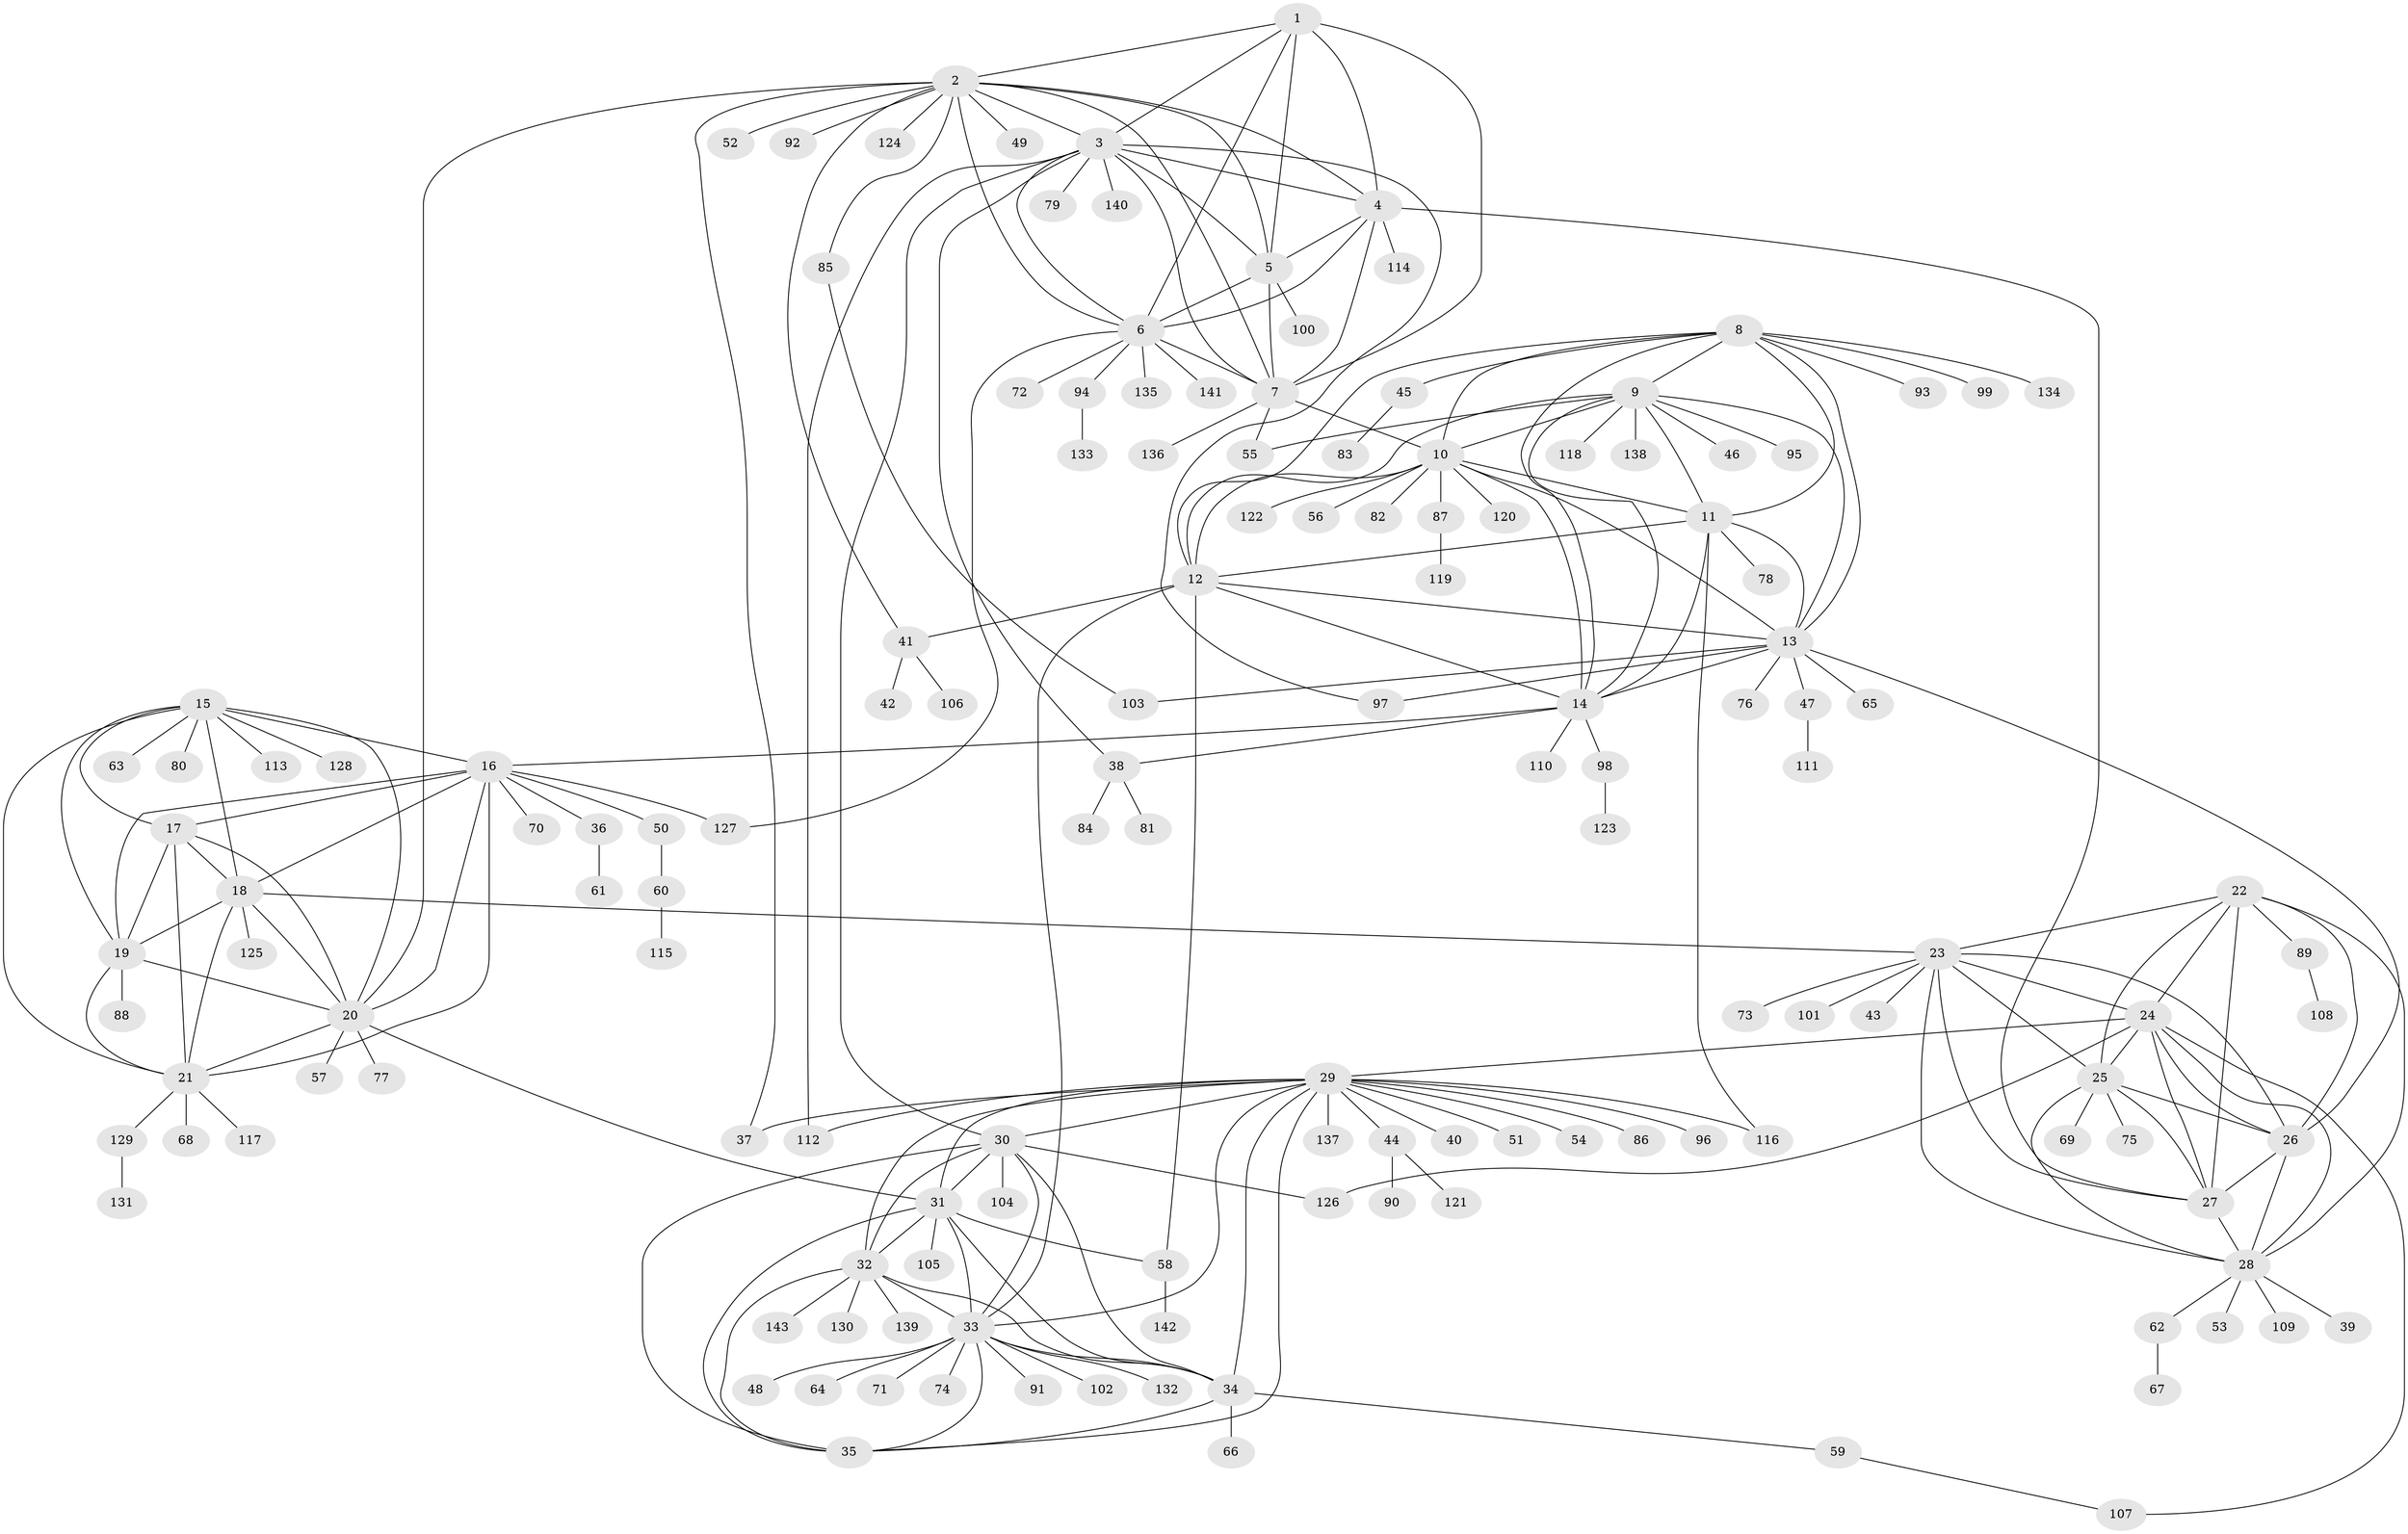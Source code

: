 // Generated by graph-tools (version 1.1) at 2025/50/03/09/25 03:50:35]
// undirected, 143 vertices, 235 edges
graph export_dot {
graph [start="1"]
  node [color=gray90,style=filled];
  1;
  2;
  3;
  4;
  5;
  6;
  7;
  8;
  9;
  10;
  11;
  12;
  13;
  14;
  15;
  16;
  17;
  18;
  19;
  20;
  21;
  22;
  23;
  24;
  25;
  26;
  27;
  28;
  29;
  30;
  31;
  32;
  33;
  34;
  35;
  36;
  37;
  38;
  39;
  40;
  41;
  42;
  43;
  44;
  45;
  46;
  47;
  48;
  49;
  50;
  51;
  52;
  53;
  54;
  55;
  56;
  57;
  58;
  59;
  60;
  61;
  62;
  63;
  64;
  65;
  66;
  67;
  68;
  69;
  70;
  71;
  72;
  73;
  74;
  75;
  76;
  77;
  78;
  79;
  80;
  81;
  82;
  83;
  84;
  85;
  86;
  87;
  88;
  89;
  90;
  91;
  92;
  93;
  94;
  95;
  96;
  97;
  98;
  99;
  100;
  101;
  102;
  103;
  104;
  105;
  106;
  107;
  108;
  109;
  110;
  111;
  112;
  113;
  114;
  115;
  116;
  117;
  118;
  119;
  120;
  121;
  122;
  123;
  124;
  125;
  126;
  127;
  128;
  129;
  130;
  131;
  132;
  133;
  134;
  135;
  136;
  137;
  138;
  139;
  140;
  141;
  142;
  143;
  1 -- 2;
  1 -- 3;
  1 -- 4;
  1 -- 5;
  1 -- 6;
  1 -- 7;
  2 -- 3;
  2 -- 4;
  2 -- 5;
  2 -- 6;
  2 -- 7;
  2 -- 20;
  2 -- 37;
  2 -- 41;
  2 -- 49;
  2 -- 52;
  2 -- 85;
  2 -- 92;
  2 -- 124;
  3 -- 4;
  3 -- 5;
  3 -- 6;
  3 -- 7;
  3 -- 30;
  3 -- 38;
  3 -- 79;
  3 -- 97;
  3 -- 112;
  3 -- 140;
  4 -- 5;
  4 -- 6;
  4 -- 7;
  4 -- 27;
  4 -- 114;
  5 -- 6;
  5 -- 7;
  5 -- 100;
  6 -- 7;
  6 -- 72;
  6 -- 94;
  6 -- 127;
  6 -- 135;
  6 -- 141;
  7 -- 10;
  7 -- 55;
  7 -- 136;
  8 -- 9;
  8 -- 10;
  8 -- 11;
  8 -- 12;
  8 -- 13;
  8 -- 14;
  8 -- 45;
  8 -- 93;
  8 -- 99;
  8 -- 134;
  9 -- 10;
  9 -- 11;
  9 -- 12;
  9 -- 13;
  9 -- 14;
  9 -- 46;
  9 -- 55;
  9 -- 95;
  9 -- 118;
  9 -- 138;
  10 -- 11;
  10 -- 12;
  10 -- 13;
  10 -- 14;
  10 -- 56;
  10 -- 82;
  10 -- 87;
  10 -- 120;
  10 -- 122;
  11 -- 12;
  11 -- 13;
  11 -- 14;
  11 -- 78;
  11 -- 116;
  12 -- 13;
  12 -- 14;
  12 -- 33;
  12 -- 41;
  12 -- 58;
  13 -- 14;
  13 -- 26;
  13 -- 47;
  13 -- 65;
  13 -- 76;
  13 -- 97;
  13 -- 103;
  14 -- 16;
  14 -- 38;
  14 -- 98;
  14 -- 110;
  15 -- 16;
  15 -- 17;
  15 -- 18;
  15 -- 19;
  15 -- 20;
  15 -- 21;
  15 -- 63;
  15 -- 80;
  15 -- 113;
  15 -- 128;
  16 -- 17;
  16 -- 18;
  16 -- 19;
  16 -- 20;
  16 -- 21;
  16 -- 36;
  16 -- 50;
  16 -- 70;
  16 -- 127;
  17 -- 18;
  17 -- 19;
  17 -- 20;
  17 -- 21;
  18 -- 19;
  18 -- 20;
  18 -- 21;
  18 -- 23;
  18 -- 125;
  19 -- 20;
  19 -- 21;
  19 -- 88;
  20 -- 21;
  20 -- 31;
  20 -- 57;
  20 -- 77;
  21 -- 68;
  21 -- 117;
  21 -- 129;
  22 -- 23;
  22 -- 24;
  22 -- 25;
  22 -- 26;
  22 -- 27;
  22 -- 28;
  22 -- 89;
  23 -- 24;
  23 -- 25;
  23 -- 26;
  23 -- 27;
  23 -- 28;
  23 -- 43;
  23 -- 73;
  23 -- 101;
  24 -- 25;
  24 -- 26;
  24 -- 27;
  24 -- 28;
  24 -- 29;
  24 -- 107;
  24 -- 126;
  25 -- 26;
  25 -- 27;
  25 -- 28;
  25 -- 69;
  25 -- 75;
  26 -- 27;
  26 -- 28;
  27 -- 28;
  28 -- 39;
  28 -- 53;
  28 -- 62;
  28 -- 109;
  29 -- 30;
  29 -- 31;
  29 -- 32;
  29 -- 33;
  29 -- 34;
  29 -- 35;
  29 -- 37;
  29 -- 40;
  29 -- 44;
  29 -- 51;
  29 -- 54;
  29 -- 86;
  29 -- 96;
  29 -- 112;
  29 -- 116;
  29 -- 137;
  30 -- 31;
  30 -- 32;
  30 -- 33;
  30 -- 34;
  30 -- 35;
  30 -- 104;
  30 -- 126;
  31 -- 32;
  31 -- 33;
  31 -- 34;
  31 -- 35;
  31 -- 58;
  31 -- 105;
  32 -- 33;
  32 -- 34;
  32 -- 35;
  32 -- 130;
  32 -- 139;
  32 -- 143;
  33 -- 34;
  33 -- 35;
  33 -- 48;
  33 -- 64;
  33 -- 71;
  33 -- 74;
  33 -- 91;
  33 -- 102;
  33 -- 132;
  34 -- 35;
  34 -- 59;
  34 -- 66;
  36 -- 61;
  38 -- 81;
  38 -- 84;
  41 -- 42;
  41 -- 106;
  44 -- 90;
  44 -- 121;
  45 -- 83;
  47 -- 111;
  50 -- 60;
  58 -- 142;
  59 -- 107;
  60 -- 115;
  62 -- 67;
  85 -- 103;
  87 -- 119;
  89 -- 108;
  94 -- 133;
  98 -- 123;
  129 -- 131;
}
